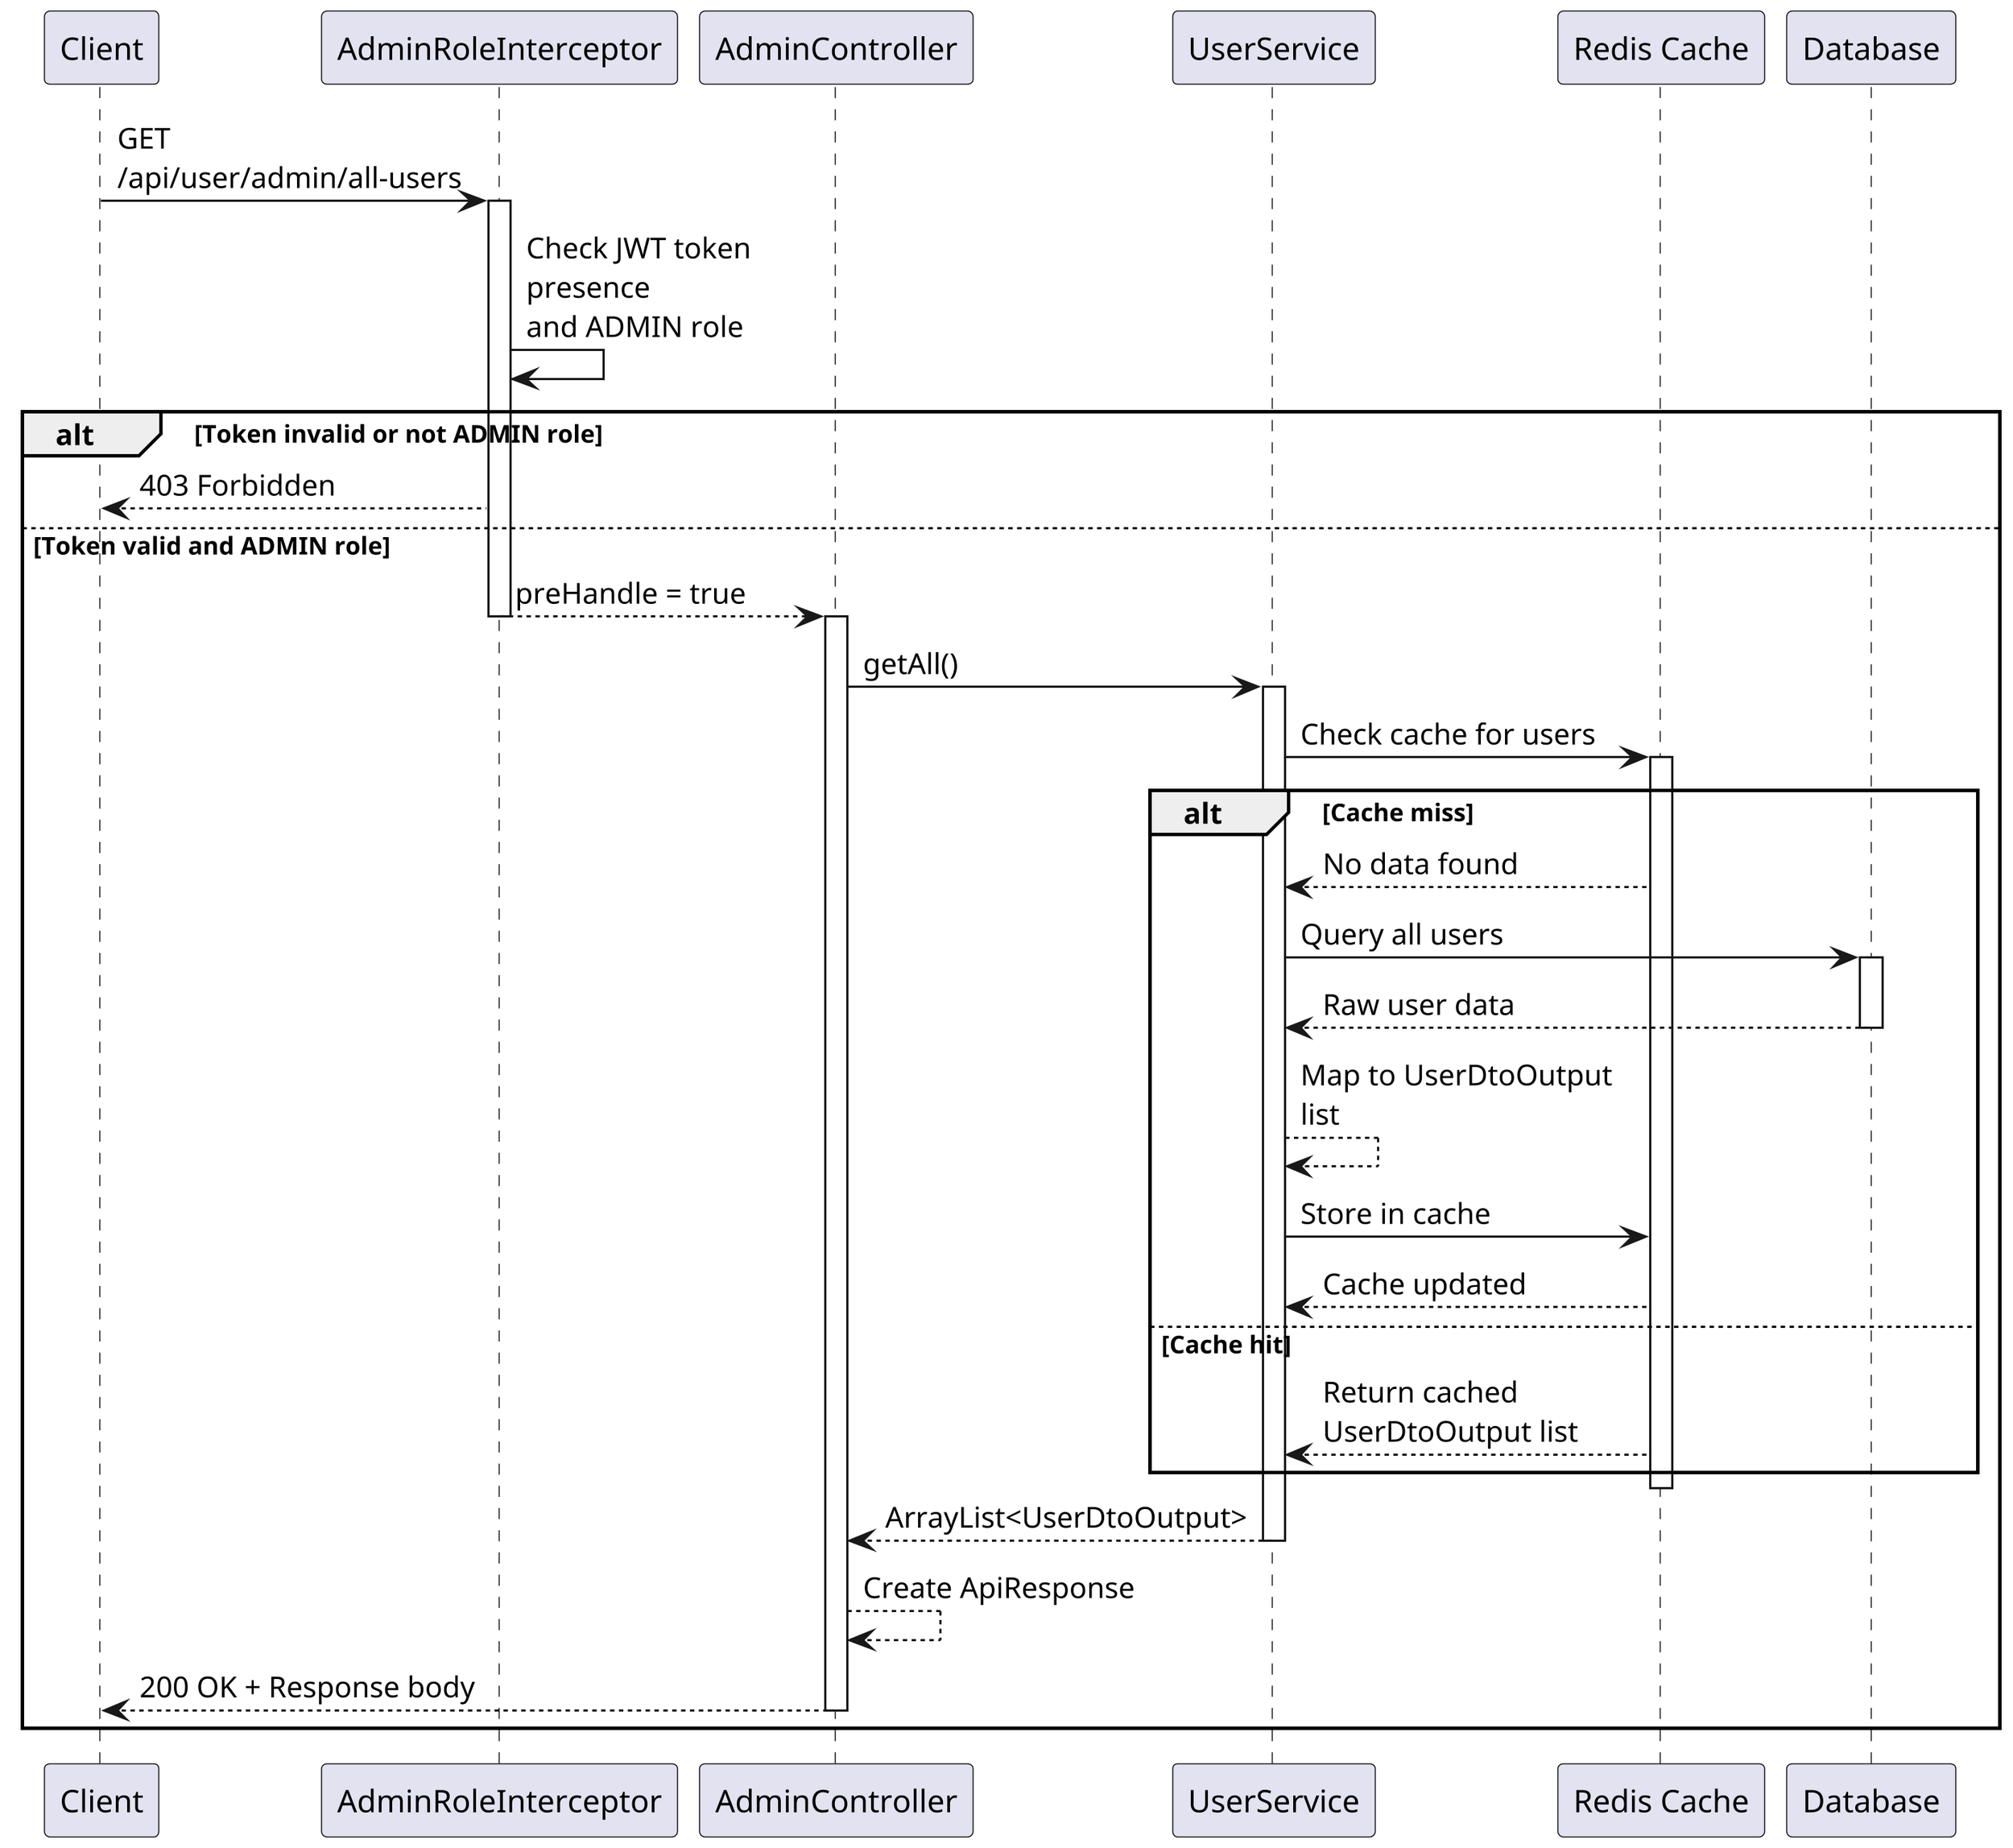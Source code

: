 @startuml
skinparam dpi 300
skinparam maxMessageSize 160

participant "Client" as client
participant "AdminRoleInterceptor" as interceptor
participant "AdminController" as controller
participant "UserService" as service
participant "Redis Cache" as cache
participant "Database" as db

client -> interceptor: GET /api/user/admin/all-users
activate interceptor

interceptor -> interceptor: Check JWT token presence\nand ADMIN role
alt Token invalid or not ADMIN role
    interceptor --> client: 403 Forbidden
else Token valid and ADMIN role
    interceptor --> controller: preHandle = true
    deactivate interceptor

    activate controller
    controller -> service: getAll()
    activate service

    service -> cache: Check cache for users
    activate cache

    alt Cache miss
        cache --> service: No data found
        service -> db: Query all users
        activate db
        db --> service: Raw user data
        deactivate db

        service --> service: Map to UserDtoOutput list
        service -> cache: Store in cache
        cache --> service: Cache updated
    else Cache hit
        cache --> service: Return cached UserDtoOutput list
    end
    deactivate cache

    service --> controller: ArrayList<UserDtoOutput>
    deactivate service

    controller --> controller: Create ApiResponse
    controller --> client: 200 OK + Response body
    deactivate controller
end
@enduml